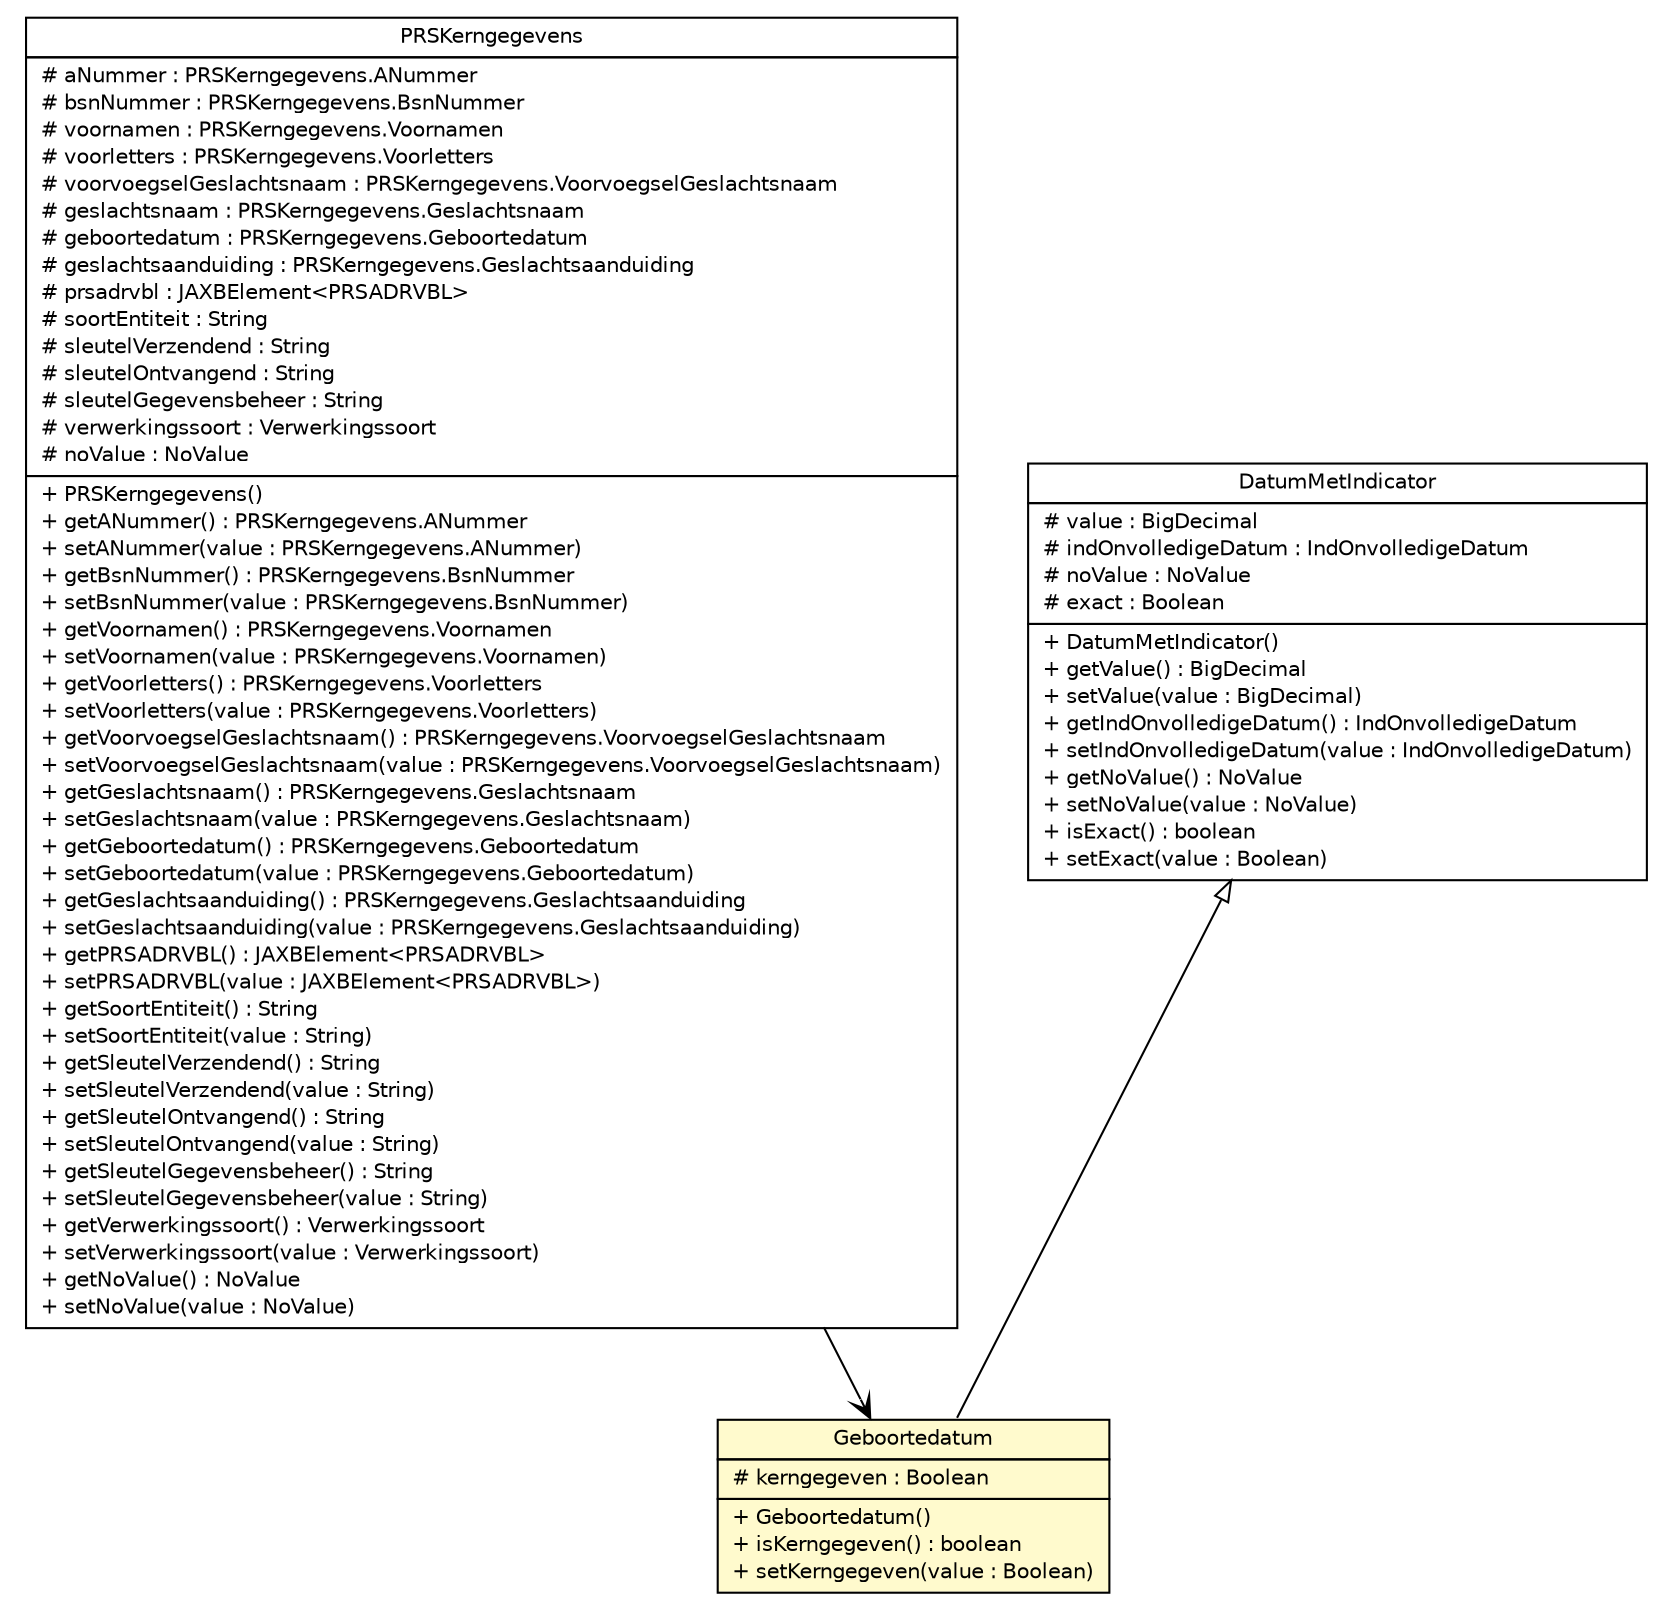 #!/usr/local/bin/dot
#
# Class diagram 
# Generated by UMLGraph version R5_6-24-gf6e263 (http://www.umlgraph.org/)
#

digraph G {
	edge [fontname="Helvetica",fontsize=10,labelfontname="Helvetica",labelfontsize=10];
	node [fontname="Helvetica",fontsize=10,shape=plaintext];
	nodesep=0.25;
	ranksep=0.5;
	// nl.egem.stuf.sector.bg._0204.PRSKerngegevens
	c165927 [label=<<table title="nl.egem.stuf.sector.bg._0204.PRSKerngegevens" border="0" cellborder="1" cellspacing="0" cellpadding="2" port="p" href="./PRSKerngegevens.html">
		<tr><td><table border="0" cellspacing="0" cellpadding="1">
<tr><td align="center" balign="center"> PRSKerngegevens </td></tr>
		</table></td></tr>
		<tr><td><table border="0" cellspacing="0" cellpadding="1">
<tr><td align="left" balign="left"> # aNummer : PRSKerngegevens.ANummer </td></tr>
<tr><td align="left" balign="left"> # bsnNummer : PRSKerngegevens.BsnNummer </td></tr>
<tr><td align="left" balign="left"> # voornamen : PRSKerngegevens.Voornamen </td></tr>
<tr><td align="left" balign="left"> # voorletters : PRSKerngegevens.Voorletters </td></tr>
<tr><td align="left" balign="left"> # voorvoegselGeslachtsnaam : PRSKerngegevens.VoorvoegselGeslachtsnaam </td></tr>
<tr><td align="left" balign="left"> # geslachtsnaam : PRSKerngegevens.Geslachtsnaam </td></tr>
<tr><td align="left" balign="left"> # geboortedatum : PRSKerngegevens.Geboortedatum </td></tr>
<tr><td align="left" balign="left"> # geslachtsaanduiding : PRSKerngegevens.Geslachtsaanduiding </td></tr>
<tr><td align="left" balign="left"> # prsadrvbl : JAXBElement&lt;PRSADRVBL&gt; </td></tr>
<tr><td align="left" balign="left"> # soortEntiteit : String </td></tr>
<tr><td align="left" balign="left"> # sleutelVerzendend : String </td></tr>
<tr><td align="left" balign="left"> # sleutelOntvangend : String </td></tr>
<tr><td align="left" balign="left"> # sleutelGegevensbeheer : String </td></tr>
<tr><td align="left" balign="left"> # verwerkingssoort : Verwerkingssoort </td></tr>
<tr><td align="left" balign="left"> # noValue : NoValue </td></tr>
		</table></td></tr>
		<tr><td><table border="0" cellspacing="0" cellpadding="1">
<tr><td align="left" balign="left"> + PRSKerngegevens() </td></tr>
<tr><td align="left" balign="left"> + getANummer() : PRSKerngegevens.ANummer </td></tr>
<tr><td align="left" balign="left"> + setANummer(value : PRSKerngegevens.ANummer) </td></tr>
<tr><td align="left" balign="left"> + getBsnNummer() : PRSKerngegevens.BsnNummer </td></tr>
<tr><td align="left" balign="left"> + setBsnNummer(value : PRSKerngegevens.BsnNummer) </td></tr>
<tr><td align="left" balign="left"> + getVoornamen() : PRSKerngegevens.Voornamen </td></tr>
<tr><td align="left" balign="left"> + setVoornamen(value : PRSKerngegevens.Voornamen) </td></tr>
<tr><td align="left" balign="left"> + getVoorletters() : PRSKerngegevens.Voorletters </td></tr>
<tr><td align="left" balign="left"> + setVoorletters(value : PRSKerngegevens.Voorletters) </td></tr>
<tr><td align="left" balign="left"> + getVoorvoegselGeslachtsnaam() : PRSKerngegevens.VoorvoegselGeslachtsnaam </td></tr>
<tr><td align="left" balign="left"> + setVoorvoegselGeslachtsnaam(value : PRSKerngegevens.VoorvoegselGeslachtsnaam) </td></tr>
<tr><td align="left" balign="left"> + getGeslachtsnaam() : PRSKerngegevens.Geslachtsnaam </td></tr>
<tr><td align="left" balign="left"> + setGeslachtsnaam(value : PRSKerngegevens.Geslachtsnaam) </td></tr>
<tr><td align="left" balign="left"> + getGeboortedatum() : PRSKerngegevens.Geboortedatum </td></tr>
<tr><td align="left" balign="left"> + setGeboortedatum(value : PRSKerngegevens.Geboortedatum) </td></tr>
<tr><td align="left" balign="left"> + getGeslachtsaanduiding() : PRSKerngegevens.Geslachtsaanduiding </td></tr>
<tr><td align="left" balign="left"> + setGeslachtsaanduiding(value : PRSKerngegevens.Geslachtsaanduiding) </td></tr>
<tr><td align="left" balign="left"> + getPRSADRVBL() : JAXBElement&lt;PRSADRVBL&gt; </td></tr>
<tr><td align="left" balign="left"> + setPRSADRVBL(value : JAXBElement&lt;PRSADRVBL&gt;) </td></tr>
<tr><td align="left" balign="left"> + getSoortEntiteit() : String </td></tr>
<tr><td align="left" balign="left"> + setSoortEntiteit(value : String) </td></tr>
<tr><td align="left" balign="left"> + getSleutelVerzendend() : String </td></tr>
<tr><td align="left" balign="left"> + setSleutelVerzendend(value : String) </td></tr>
<tr><td align="left" balign="left"> + getSleutelOntvangend() : String </td></tr>
<tr><td align="left" balign="left"> + setSleutelOntvangend(value : String) </td></tr>
<tr><td align="left" balign="left"> + getSleutelGegevensbeheer() : String </td></tr>
<tr><td align="left" balign="left"> + setSleutelGegevensbeheer(value : String) </td></tr>
<tr><td align="left" balign="left"> + getVerwerkingssoort() : Verwerkingssoort </td></tr>
<tr><td align="left" balign="left"> + setVerwerkingssoort(value : Verwerkingssoort) </td></tr>
<tr><td align="left" balign="left"> + getNoValue() : NoValue </td></tr>
<tr><td align="left" balign="left"> + setNoValue(value : NoValue) </td></tr>
		</table></td></tr>
		</table>>, URL="./PRSKerngegevens.html", fontname="Helvetica", fontcolor="black", fontsize=10.0];
	// nl.egem.stuf.sector.bg._0204.PRSKerngegevens.Geboortedatum
	c165930 [label=<<table title="nl.egem.stuf.sector.bg._0204.PRSKerngegevens.Geboortedatum" border="0" cellborder="1" cellspacing="0" cellpadding="2" port="p" bgcolor="lemonChiffon" href="./PRSKerngegevens.Geboortedatum.html">
		<tr><td><table border="0" cellspacing="0" cellpadding="1">
<tr><td align="center" balign="center"> Geboortedatum </td></tr>
		</table></td></tr>
		<tr><td><table border="0" cellspacing="0" cellpadding="1">
<tr><td align="left" balign="left"> # kerngegeven : Boolean </td></tr>
		</table></td></tr>
		<tr><td><table border="0" cellspacing="0" cellpadding="1">
<tr><td align="left" balign="left"> + Geboortedatum() </td></tr>
<tr><td align="left" balign="left"> + isKerngegeven() : boolean </td></tr>
<tr><td align="left" balign="left"> + setKerngegeven(value : Boolean) </td></tr>
		</table></td></tr>
		</table>>, URL="./PRSKerngegevens.Geboortedatum.html", fontname="Helvetica", fontcolor="black", fontsize=10.0];
	// nl.egem.stuf.stuf0204.DatumMetIndicator
	c165973 [label=<<table title="nl.egem.stuf.stuf0204.DatumMetIndicator" border="0" cellborder="1" cellspacing="0" cellpadding="2" port="p" href="../../../stuf0204/DatumMetIndicator.html">
		<tr><td><table border="0" cellspacing="0" cellpadding="1">
<tr><td align="center" balign="center"> DatumMetIndicator </td></tr>
		</table></td></tr>
		<tr><td><table border="0" cellspacing="0" cellpadding="1">
<tr><td align="left" balign="left"> # value : BigDecimal </td></tr>
<tr><td align="left" balign="left"> # indOnvolledigeDatum : IndOnvolledigeDatum </td></tr>
<tr><td align="left" balign="left"> # noValue : NoValue </td></tr>
<tr><td align="left" balign="left"> # exact : Boolean </td></tr>
		</table></td></tr>
		<tr><td><table border="0" cellspacing="0" cellpadding="1">
<tr><td align="left" balign="left"> + DatumMetIndicator() </td></tr>
<tr><td align="left" balign="left"> + getValue() : BigDecimal </td></tr>
<tr><td align="left" balign="left"> + setValue(value : BigDecimal) </td></tr>
<tr><td align="left" balign="left"> + getIndOnvolledigeDatum() : IndOnvolledigeDatum </td></tr>
<tr><td align="left" balign="left"> + setIndOnvolledigeDatum(value : IndOnvolledigeDatum) </td></tr>
<tr><td align="left" balign="left"> + getNoValue() : NoValue </td></tr>
<tr><td align="left" balign="left"> + setNoValue(value : NoValue) </td></tr>
<tr><td align="left" balign="left"> + isExact() : boolean </td></tr>
<tr><td align="left" balign="left"> + setExact(value : Boolean) </td></tr>
		</table></td></tr>
		</table>>, URL="../../../stuf0204/DatumMetIndicator.html", fontname="Helvetica", fontcolor="black", fontsize=10.0];
	//nl.egem.stuf.sector.bg._0204.PRSKerngegevens.Geboortedatum extends nl.egem.stuf.stuf0204.DatumMetIndicator
	c165973:p -> c165930:p [dir=back,arrowtail=empty];
	// nl.egem.stuf.sector.bg._0204.PRSKerngegevens NAVASSOC nl.egem.stuf.sector.bg._0204.PRSKerngegevens.Geboortedatum
	c165927:p -> c165930:p [taillabel="", label="", headlabel="", fontname="Helvetica", fontcolor="black", fontsize=10.0, color="black", arrowhead=open];
}

